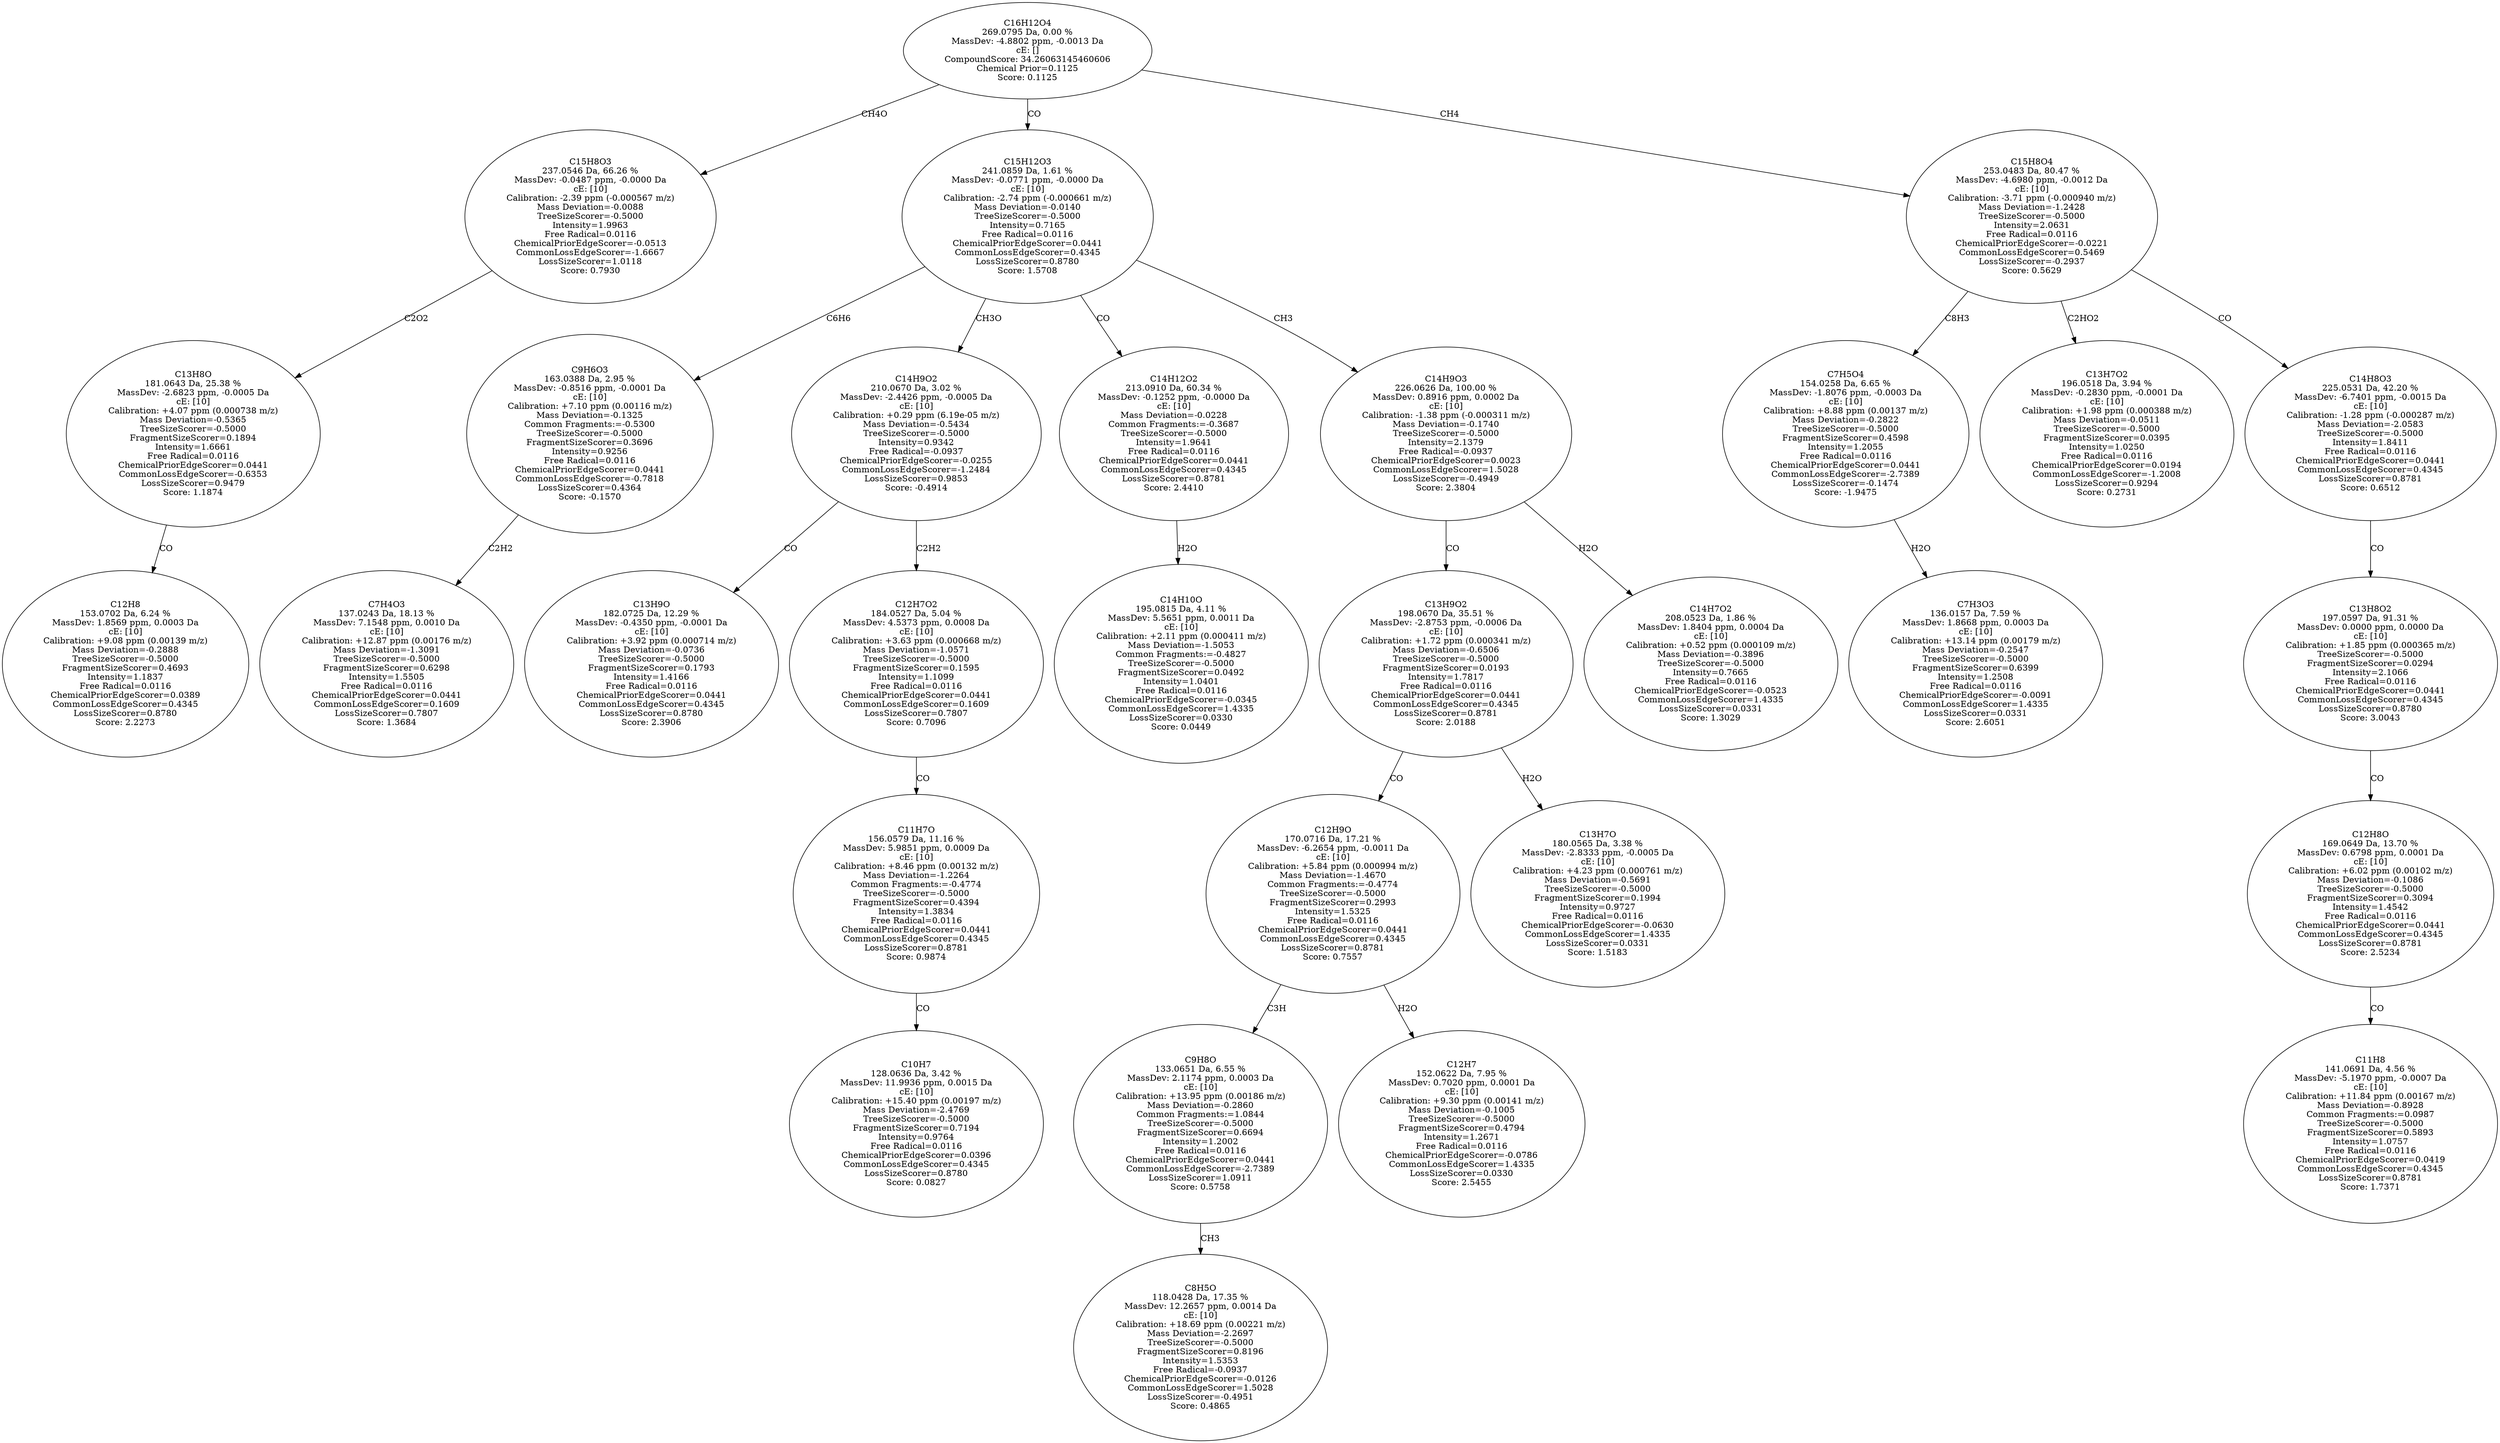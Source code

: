 strict digraph {
v1 [label="C12H8\n153.0702 Da, 6.24 %\nMassDev: 1.8569 ppm, 0.0003 Da\ncE: [10]\nCalibration: +9.08 ppm (0.00139 m/z)\nMass Deviation=-0.2888\nTreeSizeScorer=-0.5000\nFragmentSizeScorer=0.4693\nIntensity=1.1837\nFree Radical=0.0116\nChemicalPriorEdgeScorer=0.0389\nCommonLossEdgeScorer=0.4345\nLossSizeScorer=0.8780\nScore: 2.2273"];
v2 [label="C13H8O\n181.0643 Da, 25.38 %\nMassDev: -2.6823 ppm, -0.0005 Da\ncE: [10]\nCalibration: +4.07 ppm (0.000738 m/z)\nMass Deviation=-0.5365\nTreeSizeScorer=-0.5000\nFragmentSizeScorer=0.1894\nIntensity=1.6661\nFree Radical=0.0116\nChemicalPriorEdgeScorer=0.0441\nCommonLossEdgeScorer=-0.6353\nLossSizeScorer=0.9479\nScore: 1.1874"];
v3 [label="C15H8O3\n237.0546 Da, 66.26 %\nMassDev: -0.0487 ppm, -0.0000 Da\ncE: [10]\nCalibration: -2.39 ppm (-0.000567 m/z)\nMass Deviation=-0.0088\nTreeSizeScorer=-0.5000\nIntensity=1.9963\nFree Radical=0.0116\nChemicalPriorEdgeScorer=-0.0513\nCommonLossEdgeScorer=-1.6667\nLossSizeScorer=1.0118\nScore: 0.7930"];
v4 [label="C7H4O3\n137.0243 Da, 18.13 %\nMassDev: 7.1548 ppm, 0.0010 Da\ncE: [10]\nCalibration: +12.87 ppm (0.00176 m/z)\nMass Deviation=-1.3091\nTreeSizeScorer=-0.5000\nFragmentSizeScorer=0.6298\nIntensity=1.5505\nFree Radical=0.0116\nChemicalPriorEdgeScorer=0.0441\nCommonLossEdgeScorer=0.1609\nLossSizeScorer=0.7807\nScore: 1.3684"];
v5 [label="C9H6O3\n163.0388 Da, 2.95 %\nMassDev: -0.8516 ppm, -0.0001 Da\ncE: [10]\nCalibration: +7.10 ppm (0.00116 m/z)\nMass Deviation=-0.1325\nCommon Fragments:=-0.5300\nTreeSizeScorer=-0.5000\nFragmentSizeScorer=0.3696\nIntensity=0.9256\nFree Radical=0.0116\nChemicalPriorEdgeScorer=0.0441\nCommonLossEdgeScorer=-0.7818\nLossSizeScorer=0.4364\nScore: -0.1570"];
v6 [label="C13H9O\n182.0725 Da, 12.29 %\nMassDev: -0.4350 ppm, -0.0001 Da\ncE: [10]\nCalibration: +3.92 ppm (0.000714 m/z)\nMass Deviation=-0.0736\nTreeSizeScorer=-0.5000\nFragmentSizeScorer=0.1793\nIntensity=1.4166\nFree Radical=0.0116\nChemicalPriorEdgeScorer=0.0441\nCommonLossEdgeScorer=0.4345\nLossSizeScorer=0.8780\nScore: 2.3906"];
v7 [label="C10H7\n128.0636 Da, 3.42 %\nMassDev: 11.9936 ppm, 0.0015 Da\ncE: [10]\nCalibration: +15.40 ppm (0.00197 m/z)\nMass Deviation=-2.4769\nTreeSizeScorer=-0.5000\nFragmentSizeScorer=0.7194\nIntensity=0.9764\nFree Radical=0.0116\nChemicalPriorEdgeScorer=0.0396\nCommonLossEdgeScorer=0.4345\nLossSizeScorer=0.8780\nScore: 0.0827"];
v8 [label="C11H7O\n156.0579 Da, 11.16 %\nMassDev: 5.9851 ppm, 0.0009 Da\ncE: [10]\nCalibration: +8.46 ppm (0.00132 m/z)\nMass Deviation=-1.2264\nCommon Fragments:=-0.4774\nTreeSizeScorer=-0.5000\nFragmentSizeScorer=0.4394\nIntensity=1.3834\nFree Radical=0.0116\nChemicalPriorEdgeScorer=0.0441\nCommonLossEdgeScorer=0.4345\nLossSizeScorer=0.8781\nScore: 0.9874"];
v9 [label="C12H7O2\n184.0527 Da, 5.04 %\nMassDev: 4.5373 ppm, 0.0008 Da\ncE: [10]\nCalibration: +3.63 ppm (0.000668 m/z)\nMass Deviation=-1.0571\nTreeSizeScorer=-0.5000\nFragmentSizeScorer=0.1595\nIntensity=1.1099\nFree Radical=0.0116\nChemicalPriorEdgeScorer=0.0441\nCommonLossEdgeScorer=0.1609\nLossSizeScorer=0.7807\nScore: 0.7096"];
v10 [label="C14H9O2\n210.0670 Da, 3.02 %\nMassDev: -2.4426 ppm, -0.0005 Da\ncE: [10]\nCalibration: +0.29 ppm (6.19e-05 m/z)\nMass Deviation=-0.5434\nTreeSizeScorer=-0.5000\nIntensity=0.9342\nFree Radical=-0.0937\nChemicalPriorEdgeScorer=-0.0255\nCommonLossEdgeScorer=-1.2484\nLossSizeScorer=0.9853\nScore: -0.4914"];
v11 [label="C14H10O\n195.0815 Da, 4.11 %\nMassDev: 5.5651 ppm, 0.0011 Da\ncE: [10]\nCalibration: +2.11 ppm (0.000411 m/z)\nMass Deviation=-1.5053\nCommon Fragments:=-0.4827\nTreeSizeScorer=-0.5000\nFragmentSizeScorer=0.0492\nIntensity=1.0401\nFree Radical=0.0116\nChemicalPriorEdgeScorer=-0.0345\nCommonLossEdgeScorer=1.4335\nLossSizeScorer=0.0330\nScore: 0.0449"];
v12 [label="C14H12O2\n213.0910 Da, 60.34 %\nMassDev: -0.1252 ppm, -0.0000 Da\ncE: [10]\nMass Deviation=-0.0228\nCommon Fragments:=-0.3687\nTreeSizeScorer=-0.5000\nIntensity=1.9641\nFree Radical=0.0116\nChemicalPriorEdgeScorer=0.0441\nCommonLossEdgeScorer=0.4345\nLossSizeScorer=0.8781\nScore: 2.4410"];
v13 [label="C8H5O\n118.0428 Da, 17.35 %\nMassDev: 12.2657 ppm, 0.0014 Da\ncE: [10]\nCalibration: +18.69 ppm (0.00221 m/z)\nMass Deviation=-2.2697\nTreeSizeScorer=-0.5000\nFragmentSizeScorer=0.8196\nIntensity=1.5353\nFree Radical=-0.0937\nChemicalPriorEdgeScorer=-0.0126\nCommonLossEdgeScorer=1.5028\nLossSizeScorer=-0.4951\nScore: 0.4865"];
v14 [label="C9H8O\n133.0651 Da, 6.55 %\nMassDev: 2.1174 ppm, 0.0003 Da\ncE: [10]\nCalibration: +13.95 ppm (0.00186 m/z)\nMass Deviation=-0.2860\nCommon Fragments:=1.0844\nTreeSizeScorer=-0.5000\nFragmentSizeScorer=0.6694\nIntensity=1.2002\nFree Radical=0.0116\nChemicalPriorEdgeScorer=0.0441\nCommonLossEdgeScorer=-2.7389\nLossSizeScorer=1.0911\nScore: 0.5758"];
v15 [label="C12H7\n152.0622 Da, 7.95 %\nMassDev: 0.7020 ppm, 0.0001 Da\ncE: [10]\nCalibration: +9.30 ppm (0.00141 m/z)\nMass Deviation=-0.1005\nTreeSizeScorer=-0.5000\nFragmentSizeScorer=0.4794\nIntensity=1.2671\nFree Radical=0.0116\nChemicalPriorEdgeScorer=-0.0786\nCommonLossEdgeScorer=1.4335\nLossSizeScorer=0.0330\nScore: 2.5455"];
v16 [label="C12H9O\n170.0716 Da, 17.21 %\nMassDev: -6.2654 ppm, -0.0011 Da\ncE: [10]\nCalibration: +5.84 ppm (0.000994 m/z)\nMass Deviation=-1.4670\nCommon Fragments:=-0.4774\nTreeSizeScorer=-0.5000\nFragmentSizeScorer=0.2993\nIntensity=1.5325\nFree Radical=0.0116\nChemicalPriorEdgeScorer=0.0441\nCommonLossEdgeScorer=0.4345\nLossSizeScorer=0.8781\nScore: 0.7557"];
v17 [label="C13H7O\n180.0565 Da, 3.38 %\nMassDev: -2.8333 ppm, -0.0005 Da\ncE: [10]\nCalibration: +4.23 ppm (0.000761 m/z)\nMass Deviation=-0.5691\nTreeSizeScorer=-0.5000\nFragmentSizeScorer=0.1994\nIntensity=0.9727\nFree Radical=0.0116\nChemicalPriorEdgeScorer=-0.0630\nCommonLossEdgeScorer=1.4335\nLossSizeScorer=0.0331\nScore: 1.5183"];
v18 [label="C13H9O2\n198.0670 Da, 35.51 %\nMassDev: -2.8753 ppm, -0.0006 Da\ncE: [10]\nCalibration: +1.72 ppm (0.000341 m/z)\nMass Deviation=-0.6506\nTreeSizeScorer=-0.5000\nFragmentSizeScorer=0.0193\nIntensity=1.7817\nFree Radical=0.0116\nChemicalPriorEdgeScorer=0.0441\nCommonLossEdgeScorer=0.4345\nLossSizeScorer=0.8781\nScore: 2.0188"];
v19 [label="C14H7O2\n208.0523 Da, 1.86 %\nMassDev: 1.8404 ppm, 0.0004 Da\ncE: [10]\nCalibration: +0.52 ppm (0.000109 m/z)\nMass Deviation=-0.3896\nTreeSizeScorer=-0.5000\nIntensity=0.7665\nFree Radical=0.0116\nChemicalPriorEdgeScorer=-0.0523\nCommonLossEdgeScorer=1.4335\nLossSizeScorer=0.0331\nScore: 1.3029"];
v20 [label="C14H9O3\n226.0626 Da, 100.00 %\nMassDev: 0.8916 ppm, 0.0002 Da\ncE: [10]\nCalibration: -1.38 ppm (-0.000311 m/z)\nMass Deviation=-0.1740\nTreeSizeScorer=-0.5000\nIntensity=2.1379\nFree Radical=-0.0937\nChemicalPriorEdgeScorer=0.0023\nCommonLossEdgeScorer=1.5028\nLossSizeScorer=-0.4949\nScore: 2.3804"];
v21 [label="C15H12O3\n241.0859 Da, 1.61 %\nMassDev: -0.0771 ppm, -0.0000 Da\ncE: [10]\nCalibration: -2.74 ppm (-0.000661 m/z)\nMass Deviation=-0.0140\nTreeSizeScorer=-0.5000\nIntensity=0.7165\nFree Radical=0.0116\nChemicalPriorEdgeScorer=0.0441\nCommonLossEdgeScorer=0.4345\nLossSizeScorer=0.8780\nScore: 1.5708"];
v22 [label="C7H3O3\n136.0157 Da, 7.59 %\nMassDev: 1.8668 ppm, 0.0003 Da\ncE: [10]\nCalibration: +13.14 ppm (0.00179 m/z)\nMass Deviation=-0.2547\nTreeSizeScorer=-0.5000\nFragmentSizeScorer=0.6399\nIntensity=1.2508\nFree Radical=0.0116\nChemicalPriorEdgeScorer=-0.0091\nCommonLossEdgeScorer=1.4335\nLossSizeScorer=0.0331\nScore: 2.6051"];
v23 [label="C7H5O4\n154.0258 Da, 6.65 %\nMassDev: -1.8076 ppm, -0.0003 Da\ncE: [10]\nCalibration: +8.88 ppm (0.00137 m/z)\nMass Deviation=-0.2822\nTreeSizeScorer=-0.5000\nFragmentSizeScorer=0.4598\nIntensity=1.2055\nFree Radical=0.0116\nChemicalPriorEdgeScorer=0.0441\nCommonLossEdgeScorer=-2.7389\nLossSizeScorer=-0.1474\nScore: -1.9475"];
v24 [label="C13H7O2\n196.0518 Da, 3.94 %\nMassDev: -0.2830 ppm, -0.0001 Da\ncE: [10]\nCalibration: +1.98 ppm (0.000388 m/z)\nMass Deviation=-0.0511\nTreeSizeScorer=-0.5000\nFragmentSizeScorer=0.0395\nIntensity=1.0250\nFree Radical=0.0116\nChemicalPriorEdgeScorer=0.0194\nCommonLossEdgeScorer=-1.2008\nLossSizeScorer=0.9294\nScore: 0.2731"];
v25 [label="C11H8\n141.0691 Da, 4.56 %\nMassDev: -5.1970 ppm, -0.0007 Da\ncE: [10]\nCalibration: +11.84 ppm (0.00167 m/z)\nMass Deviation=-0.8928\nCommon Fragments:=0.0987\nTreeSizeScorer=-0.5000\nFragmentSizeScorer=0.5893\nIntensity=1.0757\nFree Radical=0.0116\nChemicalPriorEdgeScorer=0.0419\nCommonLossEdgeScorer=0.4345\nLossSizeScorer=0.8781\nScore: 1.7371"];
v26 [label="C12H8O\n169.0649 Da, 13.70 %\nMassDev: 0.6798 ppm, 0.0001 Da\ncE: [10]\nCalibration: +6.02 ppm (0.00102 m/z)\nMass Deviation=-0.1086\nTreeSizeScorer=-0.5000\nFragmentSizeScorer=0.3094\nIntensity=1.4542\nFree Radical=0.0116\nChemicalPriorEdgeScorer=0.0441\nCommonLossEdgeScorer=0.4345\nLossSizeScorer=0.8781\nScore: 2.5234"];
v27 [label="C13H8O2\n197.0597 Da, 91.31 %\nMassDev: 0.0000 ppm, 0.0000 Da\ncE: [10]\nCalibration: +1.85 ppm (0.000365 m/z)\nTreeSizeScorer=-0.5000\nFragmentSizeScorer=0.0294\nIntensity=2.1066\nFree Radical=0.0116\nChemicalPriorEdgeScorer=0.0441\nCommonLossEdgeScorer=0.4345\nLossSizeScorer=0.8780\nScore: 3.0043"];
v28 [label="C14H8O3\n225.0531 Da, 42.20 %\nMassDev: -6.7401 ppm, -0.0015 Da\ncE: [10]\nCalibration: -1.28 ppm (-0.000287 m/z)\nMass Deviation=-2.0583\nTreeSizeScorer=-0.5000\nIntensity=1.8411\nFree Radical=0.0116\nChemicalPriorEdgeScorer=0.0441\nCommonLossEdgeScorer=0.4345\nLossSizeScorer=0.8781\nScore: 0.6512"];
v29 [label="C15H8O4\n253.0483 Da, 80.47 %\nMassDev: -4.6980 ppm, -0.0012 Da\ncE: [10]\nCalibration: -3.71 ppm (-0.000940 m/z)\nMass Deviation=-1.2428\nTreeSizeScorer=-0.5000\nIntensity=2.0631\nFree Radical=0.0116\nChemicalPriorEdgeScorer=-0.0221\nCommonLossEdgeScorer=0.5469\nLossSizeScorer=-0.2937\nScore: 0.5629"];
v30 [label="C16H12O4\n269.0795 Da, 0.00 %\nMassDev: -4.8802 ppm, -0.0013 Da\ncE: []\nCompoundScore: 34.26063145460606\nChemical Prior=0.1125\nScore: 0.1125"];
v2 -> v1 [label="CO"];
v3 -> v2 [label="C2O2"];
v30 -> v3 [label="CH4O"];
v5 -> v4 [label="C2H2"];
v21 -> v5 [label="C6H6"];
v10 -> v6 [label="CO"];
v8 -> v7 [label="CO"];
v9 -> v8 [label="CO"];
v10 -> v9 [label="C2H2"];
v21 -> v10 [label="CH3O"];
v12 -> v11 [label="H2O"];
v21 -> v12 [label="CO"];
v14 -> v13 [label="CH3"];
v16 -> v14 [label="C3H"];
v16 -> v15 [label="H2O"];
v18 -> v16 [label="CO"];
v18 -> v17 [label="H2O"];
v20 -> v18 [label="CO"];
v20 -> v19 [label="H2O"];
v21 -> v20 [label="CH3"];
v30 -> v21 [label="CO"];
v23 -> v22 [label="H2O"];
v29 -> v23 [label="C8H3"];
v29 -> v24 [label="C2HO2"];
v26 -> v25 [label="CO"];
v27 -> v26 [label="CO"];
v28 -> v27 [label="CO"];
v29 -> v28 [label="CO"];
v30 -> v29 [label="CH4"];
}